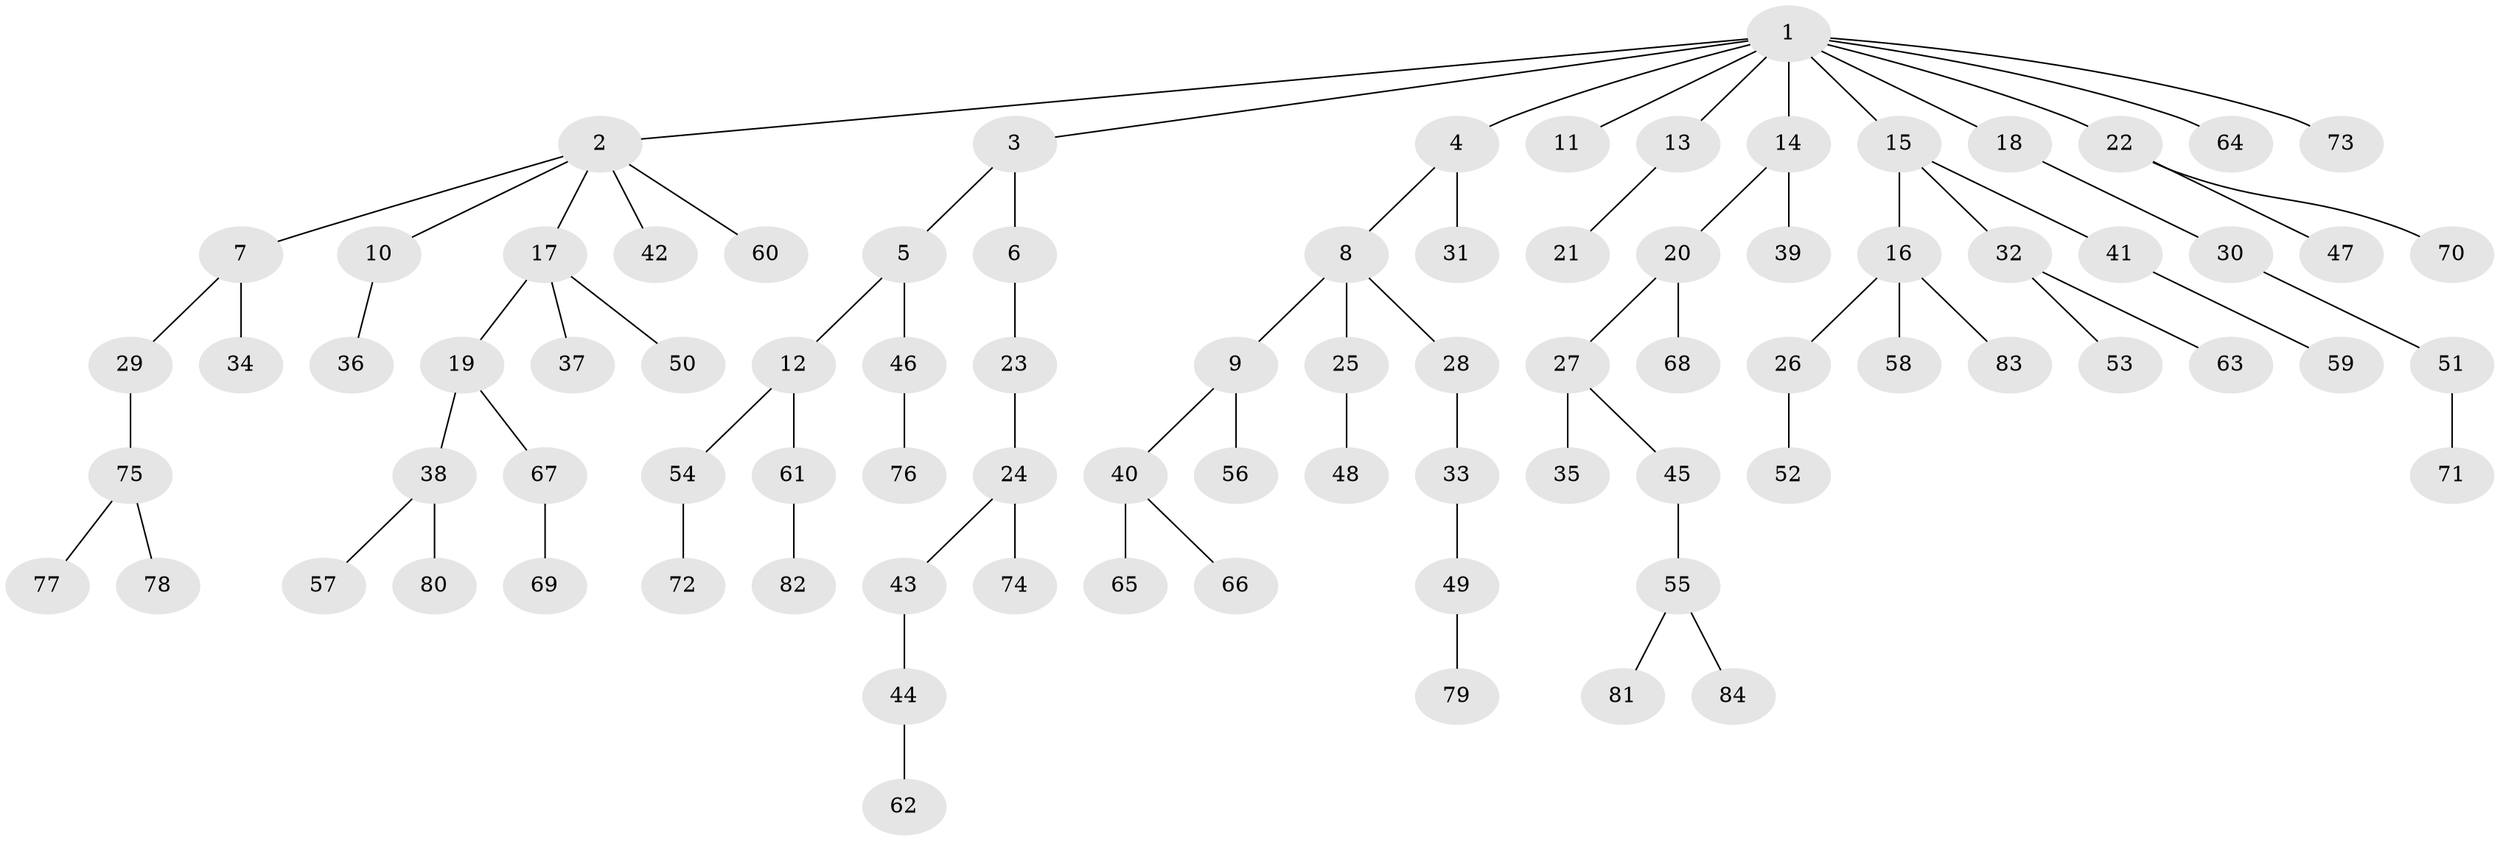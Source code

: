 // Generated by graph-tools (version 1.1) at 2025/15/03/09/25 04:15:39]
// undirected, 84 vertices, 83 edges
graph export_dot {
graph [start="1"]
  node [color=gray90,style=filled];
  1;
  2;
  3;
  4;
  5;
  6;
  7;
  8;
  9;
  10;
  11;
  12;
  13;
  14;
  15;
  16;
  17;
  18;
  19;
  20;
  21;
  22;
  23;
  24;
  25;
  26;
  27;
  28;
  29;
  30;
  31;
  32;
  33;
  34;
  35;
  36;
  37;
  38;
  39;
  40;
  41;
  42;
  43;
  44;
  45;
  46;
  47;
  48;
  49;
  50;
  51;
  52;
  53;
  54;
  55;
  56;
  57;
  58;
  59;
  60;
  61;
  62;
  63;
  64;
  65;
  66;
  67;
  68;
  69;
  70;
  71;
  72;
  73;
  74;
  75;
  76;
  77;
  78;
  79;
  80;
  81;
  82;
  83;
  84;
  1 -- 2;
  1 -- 3;
  1 -- 4;
  1 -- 11;
  1 -- 13;
  1 -- 14;
  1 -- 15;
  1 -- 18;
  1 -- 22;
  1 -- 64;
  1 -- 73;
  2 -- 7;
  2 -- 10;
  2 -- 17;
  2 -- 42;
  2 -- 60;
  3 -- 5;
  3 -- 6;
  4 -- 8;
  4 -- 31;
  5 -- 12;
  5 -- 46;
  6 -- 23;
  7 -- 29;
  7 -- 34;
  8 -- 9;
  8 -- 25;
  8 -- 28;
  9 -- 40;
  9 -- 56;
  10 -- 36;
  12 -- 54;
  12 -- 61;
  13 -- 21;
  14 -- 20;
  14 -- 39;
  15 -- 16;
  15 -- 32;
  15 -- 41;
  16 -- 26;
  16 -- 58;
  16 -- 83;
  17 -- 19;
  17 -- 37;
  17 -- 50;
  18 -- 30;
  19 -- 38;
  19 -- 67;
  20 -- 27;
  20 -- 68;
  22 -- 47;
  22 -- 70;
  23 -- 24;
  24 -- 43;
  24 -- 74;
  25 -- 48;
  26 -- 52;
  27 -- 35;
  27 -- 45;
  28 -- 33;
  29 -- 75;
  30 -- 51;
  32 -- 53;
  32 -- 63;
  33 -- 49;
  38 -- 57;
  38 -- 80;
  40 -- 65;
  40 -- 66;
  41 -- 59;
  43 -- 44;
  44 -- 62;
  45 -- 55;
  46 -- 76;
  49 -- 79;
  51 -- 71;
  54 -- 72;
  55 -- 81;
  55 -- 84;
  61 -- 82;
  67 -- 69;
  75 -- 77;
  75 -- 78;
}
